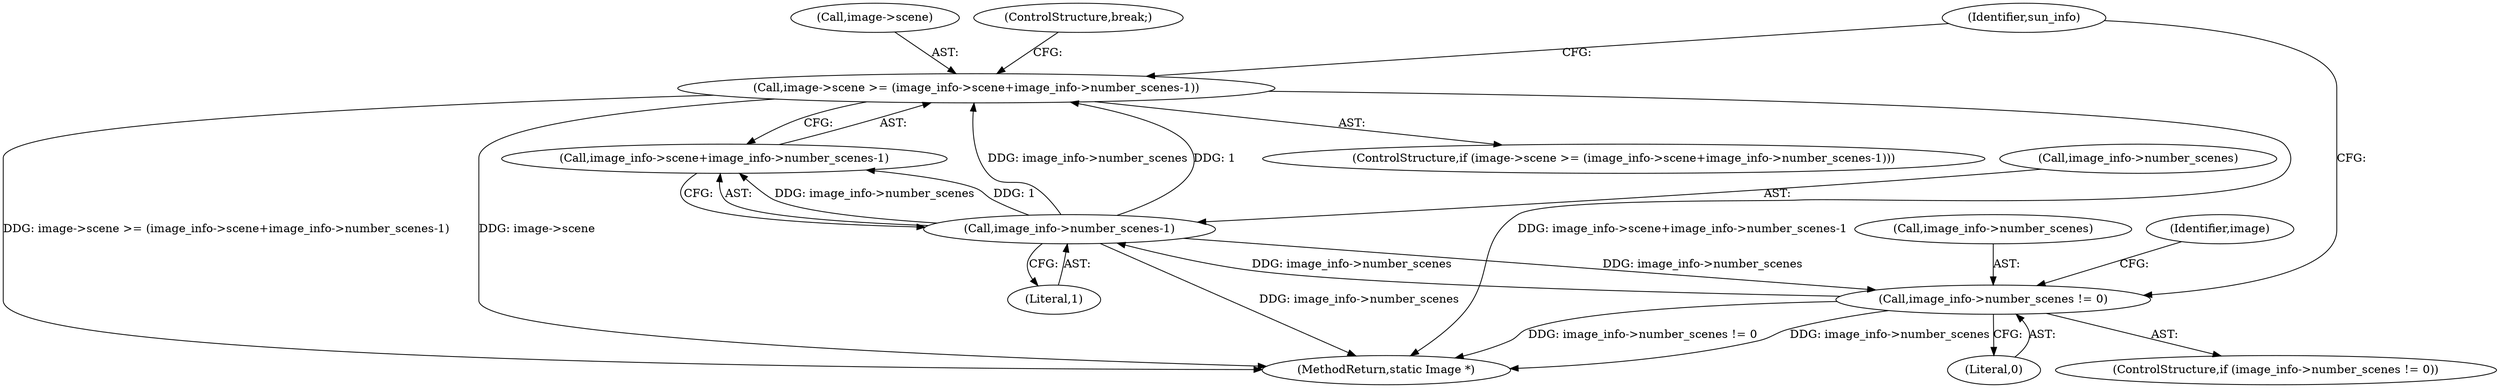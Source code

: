 digraph "0_ImageMagick_f6e9d0d9955e85bdd7540b251cd50d598dacc5e6_59@pointer" {
"1001627" [label="(Call,image->scene >= (image_info->scene+image_info->number_scenes-1))"];
"1001635" [label="(Call,image_info->number_scenes-1)"];
"1001621" [label="(Call,image_info->number_scenes != 0)"];
"1001635" [label="(Call,image_info->number_scenes-1)"];
"1001703" [label="(MethodReturn,static Image *)"];
"1001643" [label="(Identifier,sun_info)"];
"1001622" [label="(Call,image_info->number_scenes)"];
"1001639" [label="(Literal,1)"];
"1001627" [label="(Call,image->scene >= (image_info->scene+image_info->number_scenes-1))"];
"1001631" [label="(Call,image_info->scene+image_info->number_scenes-1)"];
"1001636" [label="(Call,image_info->number_scenes)"];
"1001620" [label="(ControlStructure,if (image_info->number_scenes != 0))"];
"1001626" [label="(ControlStructure,if (image->scene >= (image_info->scene+image_info->number_scenes-1)))"];
"1001628" [label="(Call,image->scene)"];
"1001621" [label="(Call,image_info->number_scenes != 0)"];
"1001629" [label="(Identifier,image)"];
"1001625" [label="(Literal,0)"];
"1001640" [label="(ControlStructure,break;)"];
"1001627" -> "1001626"  [label="AST: "];
"1001627" -> "1001631"  [label="CFG: "];
"1001628" -> "1001627"  [label="AST: "];
"1001631" -> "1001627"  [label="AST: "];
"1001640" -> "1001627"  [label="CFG: "];
"1001643" -> "1001627"  [label="CFG: "];
"1001627" -> "1001703"  [label="DDG: image_info->scene+image_info->number_scenes-1"];
"1001627" -> "1001703"  [label="DDG: image->scene >= (image_info->scene+image_info->number_scenes-1)"];
"1001627" -> "1001703"  [label="DDG: image->scene"];
"1001635" -> "1001627"  [label="DDG: image_info->number_scenes"];
"1001635" -> "1001627"  [label="DDG: 1"];
"1001635" -> "1001631"  [label="AST: "];
"1001635" -> "1001639"  [label="CFG: "];
"1001636" -> "1001635"  [label="AST: "];
"1001639" -> "1001635"  [label="AST: "];
"1001631" -> "1001635"  [label="CFG: "];
"1001635" -> "1001703"  [label="DDG: image_info->number_scenes"];
"1001635" -> "1001621"  [label="DDG: image_info->number_scenes"];
"1001635" -> "1001631"  [label="DDG: image_info->number_scenes"];
"1001635" -> "1001631"  [label="DDG: 1"];
"1001621" -> "1001635"  [label="DDG: image_info->number_scenes"];
"1001621" -> "1001620"  [label="AST: "];
"1001621" -> "1001625"  [label="CFG: "];
"1001622" -> "1001621"  [label="AST: "];
"1001625" -> "1001621"  [label="AST: "];
"1001629" -> "1001621"  [label="CFG: "];
"1001643" -> "1001621"  [label="CFG: "];
"1001621" -> "1001703"  [label="DDG: image_info->number_scenes != 0"];
"1001621" -> "1001703"  [label="DDG: image_info->number_scenes"];
}
